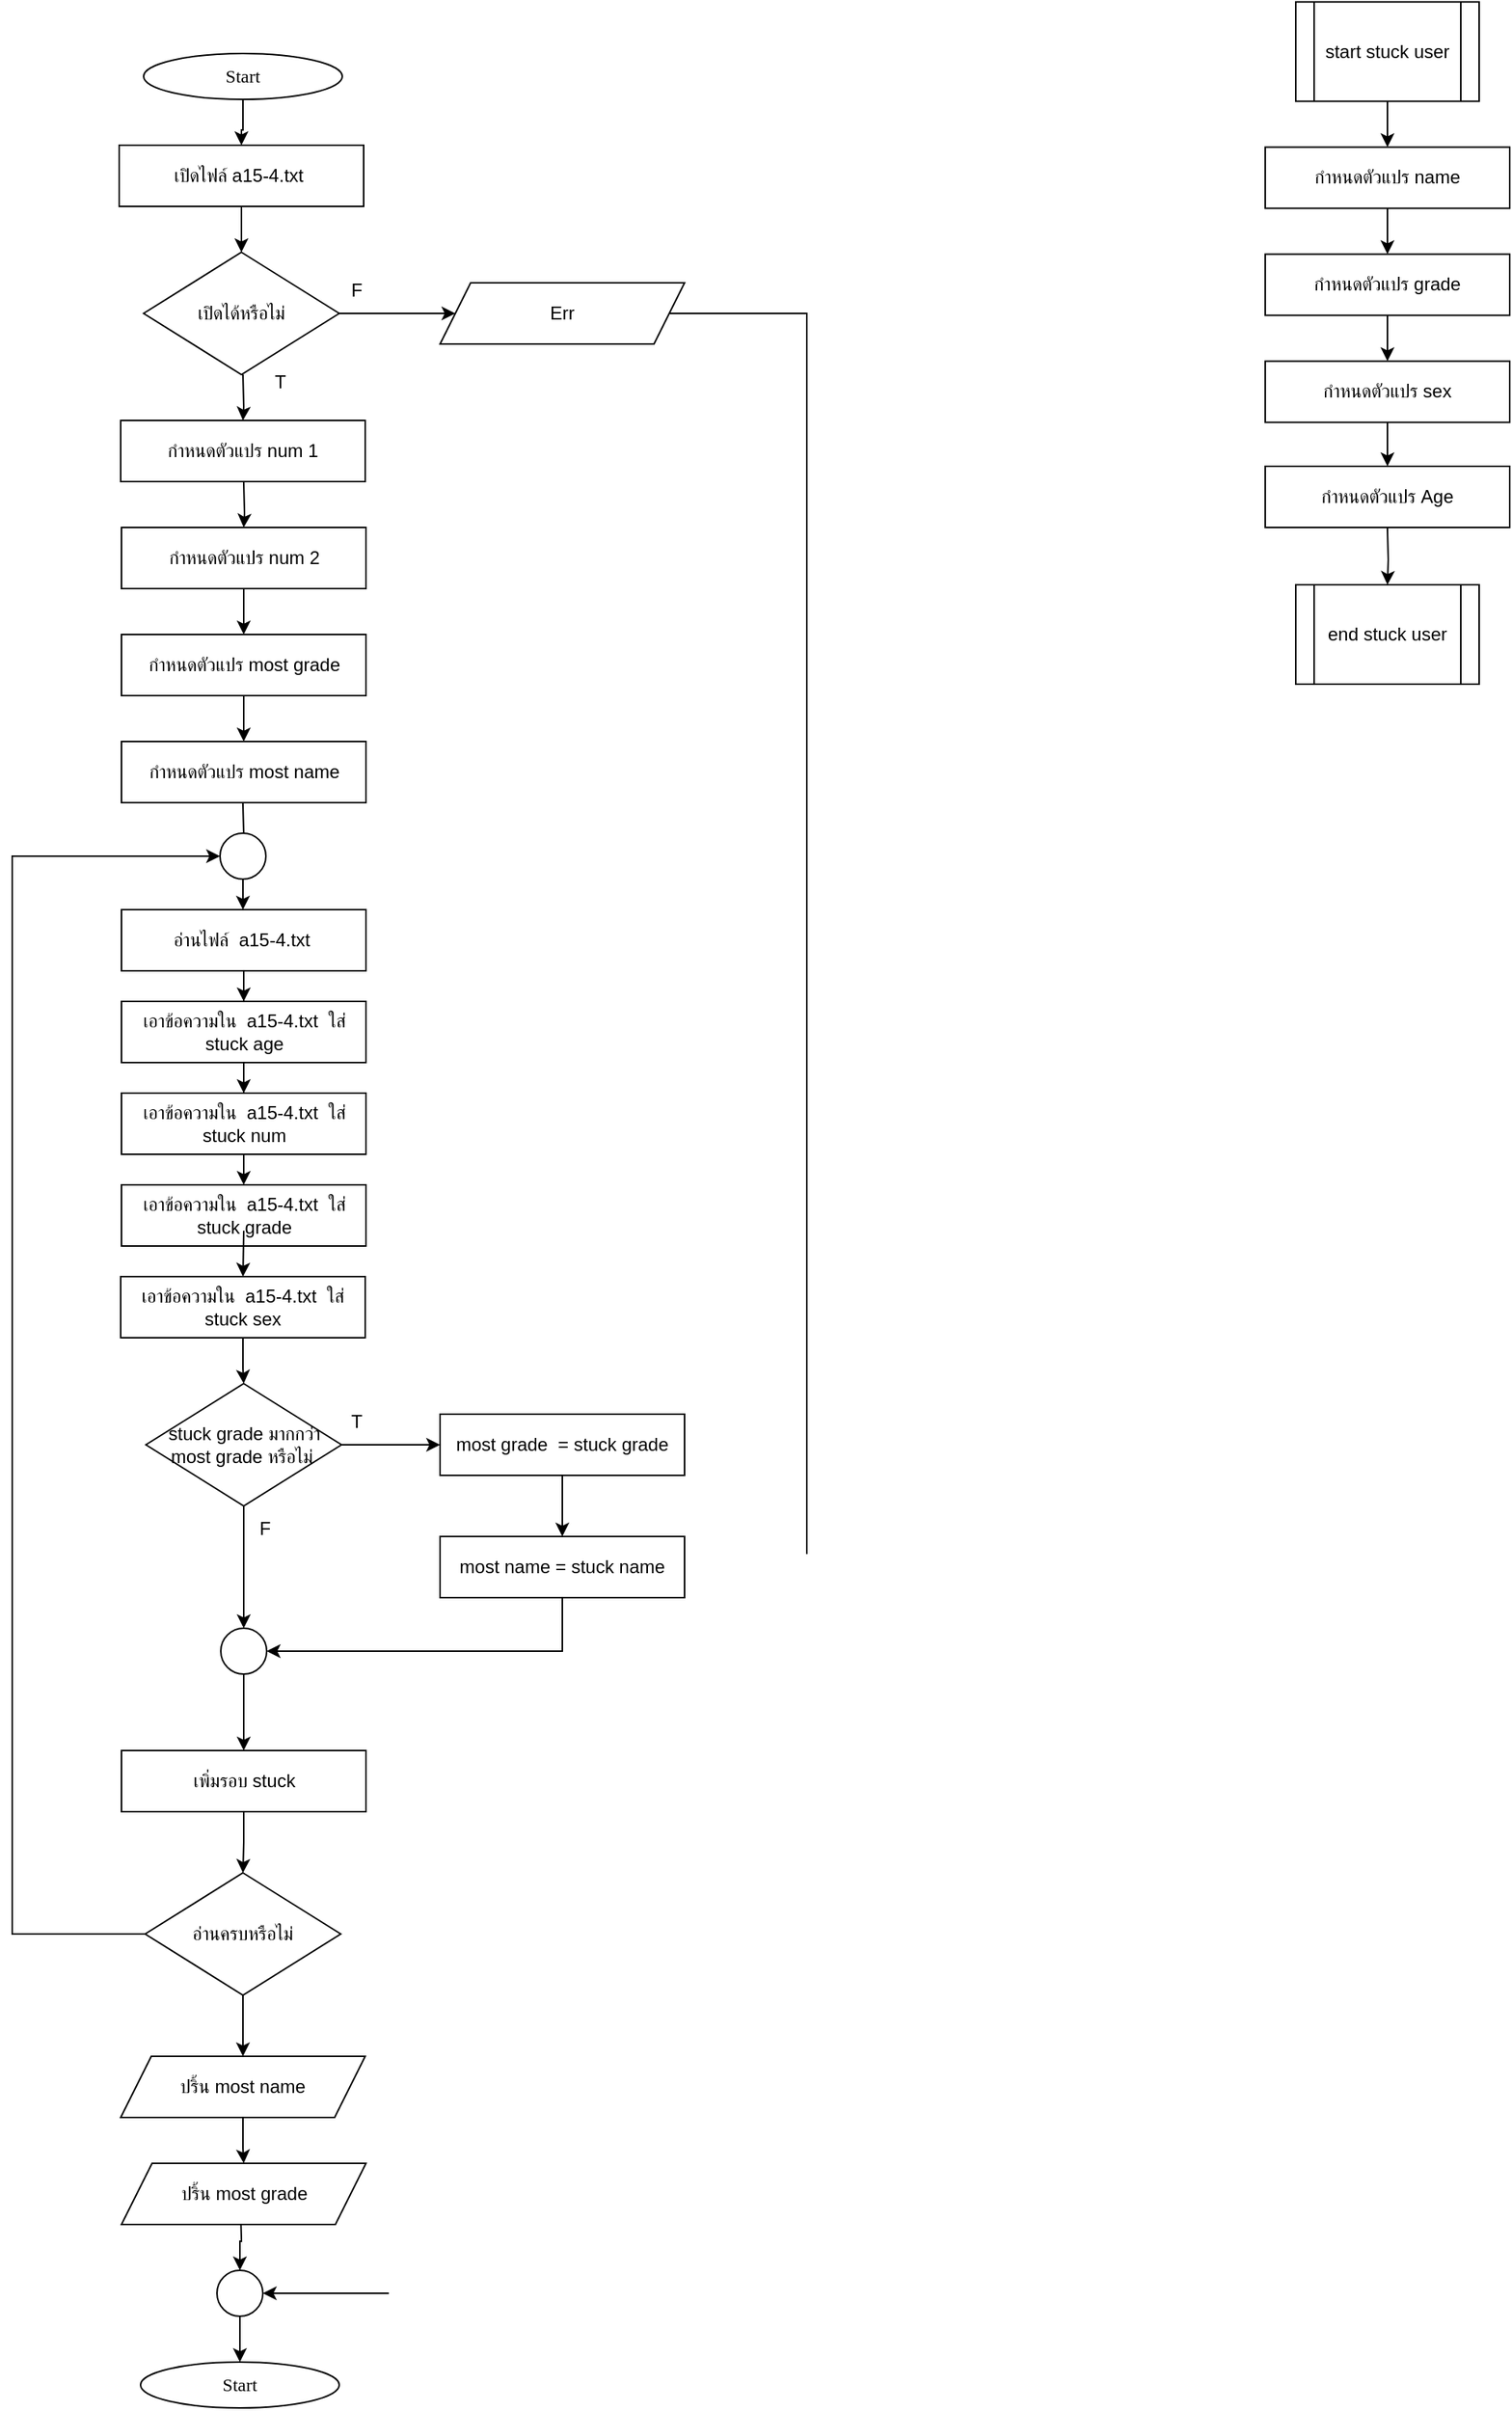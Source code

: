 <mxfile version="25.0.3">
  <diagram name="Page-1" id="tKeHDoJ6P9MjZUOdYm-5">
    <mxGraphModel dx="2076" dy="1765" grid="1" gridSize="10" guides="1" tooltips="1" connect="1" arrows="1" fold="1" page="1" pageScale="1" pageWidth="850" pageHeight="1100" math="0" shadow="0">
      <root>
        <mxCell id="0" />
        <mxCell id="1" parent="0" />
        <mxCell id="RB_fGYOwhIfE2NvK8vy9-2" value="" style="edgeStyle=orthogonalEdgeStyle;rounded=0;orthogonalLoop=1;jettySize=auto;html=1;" edge="1" parent="1" source="RB_fGYOwhIfE2NvK8vy9-3" target="RB_fGYOwhIfE2NvK8vy9-5">
          <mxGeometry relative="1" as="geometry" />
        </mxCell>
        <mxCell id="RB_fGYOwhIfE2NvK8vy9-3" value="&lt;font data-font-src=&quot;https://fonts.googleapis.com/css?family=Sarabun&quot; face=&quot;Sarabun&quot;&gt;Start&lt;/font&gt;" style="ellipse;whiteSpace=wrap;html=1;" vertex="1" parent="1">
          <mxGeometry x="-664.0" y="-1040" width="130" height="30" as="geometry" />
        </mxCell>
        <mxCell id="RB_fGYOwhIfE2NvK8vy9-4" value="" style="edgeStyle=orthogonalEdgeStyle;rounded=0;orthogonalLoop=1;jettySize=auto;html=1;" edge="1" parent="1" source="RB_fGYOwhIfE2NvK8vy9-5" target="RB_fGYOwhIfE2NvK8vy9-7">
          <mxGeometry relative="1" as="geometry" />
        </mxCell>
        <mxCell id="RB_fGYOwhIfE2NvK8vy9-5" value="เปิดไฟล์&amp;nbsp;a15-4.txt&amp;nbsp;&lt;span style=&quot;color: rgba(0, 0, 0, 0); font-family: monospace; font-size: 0px; text-align: start; text-wrap-mode: nowrap;&quot;&gt;%3CmxGraphModel%3E%3Croot%3E%3CmxCell%20id%3D%220%22%2F%3E%3CmxCell%20id%3D%221%22%20parent%3D%220%22%2F%3E%3CmxCell%20id%3D%222%22%20value%3D%22%E0%B8%81%E0%B8%B3%E0%B8%AB%E0%B8%99%E0%B8%94%E0%B8%95%E0%B8%B1%E0%B8%A7%E0%B9%81%E0%B8%9B%E0%B8%A3%20arr%22%20style%3D%22rounded%3D0%3BwhiteSpace%3Dwrap%3Bhtml%3D1%3B%22%20vertex%3D%221%22%20parent%3D%221%22%3E%3CmxGeometry%20x%3D%22-680%22%20y%3D%22-980%22%20width%3D%22160%22%20height%3D%2240%22%20as%3D%22geometry%22%2F%3E%3C%2FmxCell%3E%3C%2Froot%3E%3C%2FmxGraphModel%3E&lt;/span&gt;" style="rounded=0;whiteSpace=wrap;html=1;" vertex="1" parent="1">
          <mxGeometry x="-680" y="-980" width="160" height="40" as="geometry" />
        </mxCell>
        <mxCell id="RB_fGYOwhIfE2NvK8vy9-6" value="" style="edgeStyle=orthogonalEdgeStyle;rounded=0;orthogonalLoop=1;jettySize=auto;html=1;" edge="1" parent="1" source="RB_fGYOwhIfE2NvK8vy9-7" target="RB_fGYOwhIfE2NvK8vy9-13">
          <mxGeometry relative="1" as="geometry" />
        </mxCell>
        <mxCell id="RB_fGYOwhIfE2NvK8vy9-7" value="เปิดได้หรือไม่" style="rhombus;whiteSpace=wrap;html=1;" vertex="1" parent="1">
          <mxGeometry x="-664" y="-910" width="128" height="80" as="geometry" />
        </mxCell>
        <mxCell id="RB_fGYOwhIfE2NvK8vy9-8" value="" style="edgeStyle=orthogonalEdgeStyle;rounded=0;orthogonalLoop=1;jettySize=auto;html=1;" edge="1" parent="1" source="RB_fGYOwhIfE2NvK8vy9-9" target="RB_fGYOwhIfE2NvK8vy9-66">
          <mxGeometry relative="1" as="geometry" />
        </mxCell>
        <mxCell id="RB_fGYOwhIfE2NvK8vy9-9" value="อ่านไฟล์&amp;nbsp;&amp;nbsp;a15-4.txt&amp;nbsp;" style="rounded=0;whiteSpace=wrap;html=1;" vertex="1" parent="1">
          <mxGeometry x="-678.5" y="-480" width="160" height="40" as="geometry" />
        </mxCell>
        <mxCell id="RB_fGYOwhIfE2NvK8vy9-10" value="" style="edgeStyle=orthogonalEdgeStyle;rounded=0;orthogonalLoop=1;jettySize=auto;html=1;" edge="1" parent="1" source="RB_fGYOwhIfE2NvK8vy9-11">
          <mxGeometry relative="1" as="geometry">
            <mxPoint x="-598.48" y="-300" as="targetPoint" />
          </mxGeometry>
        </mxCell>
        <mxCell id="RB_fGYOwhIfE2NvK8vy9-11" value="เอาข้อความใน&amp;nbsp;&amp;nbsp;a15-4.txt&amp;nbsp; ใส่ stuck num" style="rounded=0;whiteSpace=wrap;html=1;" vertex="1" parent="1">
          <mxGeometry x="-678.5" y="-360" width="160" height="40" as="geometry" />
        </mxCell>
        <mxCell id="RB_fGYOwhIfE2NvK8vy9-12" style="edgeStyle=orthogonalEdgeStyle;rounded=0;orthogonalLoop=1;jettySize=auto;html=1;entryX=1;entryY=0.5;entryDx=0;entryDy=0;" edge="1" parent="1" source="RB_fGYOwhIfE2NvK8vy9-13" target="RB_fGYOwhIfE2NvK8vy9-16">
          <mxGeometry relative="1" as="geometry">
            <Array as="points">
              <mxPoint x="-230" y="-870" />
              <mxPoint x="-230" y="425" />
            </Array>
          </mxGeometry>
        </mxCell>
        <mxCell id="RB_fGYOwhIfE2NvK8vy9-13" value="Err" style="rounded=0;whiteSpace=wrap;html=1;shape=parallelogram;perimeter=parallelogramPerimeter;fixedSize=1;" vertex="1" parent="1">
          <mxGeometry x="-470" y="-890" width="160" height="40" as="geometry" />
        </mxCell>
        <mxCell id="RB_fGYOwhIfE2NvK8vy9-14" value="&lt;font data-font-src=&quot;https://fonts.googleapis.com/css?family=Sarabun&quot; face=&quot;Sarabun&quot;&gt;Start&lt;/font&gt;" style="ellipse;whiteSpace=wrap;html=1;" vertex="1" parent="1">
          <mxGeometry x="-666.0" y="470" width="130" height="30" as="geometry" />
        </mxCell>
        <mxCell id="RB_fGYOwhIfE2NvK8vy9-15" value="" style="edgeStyle=orthogonalEdgeStyle;rounded=0;orthogonalLoop=1;jettySize=auto;html=1;" edge="1" parent="1" source="RB_fGYOwhIfE2NvK8vy9-16">
          <mxGeometry relative="1" as="geometry">
            <mxPoint x="-601.0" y="470" as="targetPoint" />
          </mxGeometry>
        </mxCell>
        <mxCell id="RB_fGYOwhIfE2NvK8vy9-16" value="" style="ellipse;whiteSpace=wrap;html=1;aspect=fixed;" vertex="1" parent="1">
          <mxGeometry x="-616" y="410" width="30" height="30" as="geometry" />
        </mxCell>
        <mxCell id="RB_fGYOwhIfE2NvK8vy9-17" value="" style="edgeStyle=orthogonalEdgeStyle;rounded=0;orthogonalLoop=1;jettySize=auto;html=1;" edge="1" parent="1" target="RB_fGYOwhIfE2NvK8vy9-18">
          <mxGeometry relative="1" as="geometry">
            <mxPoint x="-599" y="-830" as="sourcePoint" />
          </mxGeometry>
        </mxCell>
        <mxCell id="RB_fGYOwhIfE2NvK8vy9-18" value="กำหนดตัวแปร num 1" style="rounded=0;whiteSpace=wrap;html=1;" vertex="1" parent="1">
          <mxGeometry x="-679" y="-800" width="160" height="40" as="geometry" />
        </mxCell>
        <mxCell id="RB_fGYOwhIfE2NvK8vy9-19" value="" style="edgeStyle=orthogonalEdgeStyle;rounded=0;orthogonalLoop=1;jettySize=auto;html=1;" edge="1" parent="1" target="RB_fGYOwhIfE2NvK8vy9-22">
          <mxGeometry relative="1" as="geometry">
            <mxPoint x="-598.5" y="-760" as="sourcePoint" />
          </mxGeometry>
        </mxCell>
        <mxCell id="RB_fGYOwhIfE2NvK8vy9-20" value="" style="edgeStyle=orthogonalEdgeStyle;rounded=0;orthogonalLoop=1;jettySize=auto;html=1;" edge="1" parent="1" target="RB_fGYOwhIfE2NvK8vy9-27">
          <mxGeometry relative="1" as="geometry">
            <mxPoint x="-599.038" y="-550" as="sourcePoint" />
          </mxGeometry>
        </mxCell>
        <mxCell id="RB_fGYOwhIfE2NvK8vy9-21" value="" style="edgeStyle=orthogonalEdgeStyle;rounded=0;orthogonalLoop=1;jettySize=auto;html=1;" edge="1" parent="1" source="RB_fGYOwhIfE2NvK8vy9-22" target="RB_fGYOwhIfE2NvK8vy9-32">
          <mxGeometry relative="1" as="geometry" />
        </mxCell>
        <mxCell id="RB_fGYOwhIfE2NvK8vy9-22" value="กำหนดตัวแปร num 2" style="rounded=0;whiteSpace=wrap;html=1;" vertex="1" parent="1">
          <mxGeometry x="-678.5" y="-730" width="160" height="40" as="geometry" />
        </mxCell>
        <mxCell id="RB_fGYOwhIfE2NvK8vy9-23" style="edgeStyle=orthogonalEdgeStyle;rounded=0;orthogonalLoop=1;jettySize=auto;html=1;entryX=0;entryY=0.5;entryDx=0;entryDy=0;" edge="1" parent="1" source="RB_fGYOwhIfE2NvK8vy9-25" target="RB_fGYOwhIfE2NvK8vy9-27">
          <mxGeometry relative="1" as="geometry">
            <Array as="points">
              <mxPoint x="-750" y="190" />
              <mxPoint x="-750" y="-515" />
            </Array>
          </mxGeometry>
        </mxCell>
        <mxCell id="RB_fGYOwhIfE2NvK8vy9-24" value="" style="edgeStyle=orthogonalEdgeStyle;rounded=0;orthogonalLoop=1;jettySize=auto;html=1;" edge="1" parent="1" source="RB_fGYOwhIfE2NvK8vy9-25" target="RB_fGYOwhIfE2NvK8vy9-62">
          <mxGeometry relative="1" as="geometry" />
        </mxCell>
        <mxCell id="RB_fGYOwhIfE2NvK8vy9-25" value="อ่านครบหรือไม่" style="rhombus;whiteSpace=wrap;html=1;" vertex="1" parent="1">
          <mxGeometry x="-663" y="150" width="128" height="80" as="geometry" />
        </mxCell>
        <mxCell id="RB_fGYOwhIfE2NvK8vy9-26" value="" style="edgeStyle=orthogonalEdgeStyle;rounded=0;orthogonalLoop=1;jettySize=auto;html=1;" edge="1" parent="1" source="RB_fGYOwhIfE2NvK8vy9-27" target="RB_fGYOwhIfE2NvK8vy9-9">
          <mxGeometry relative="1" as="geometry" />
        </mxCell>
        <mxCell id="RB_fGYOwhIfE2NvK8vy9-27" value="" style="ellipse;whiteSpace=wrap;html=1;aspect=fixed;" vertex="1" parent="1">
          <mxGeometry x="-614" y="-530" width="30" height="30" as="geometry" />
        </mxCell>
        <mxCell id="RB_fGYOwhIfE2NvK8vy9-28" value="T" style="text;html=1;align=center;verticalAlign=middle;resizable=0;points=[];autosize=1;strokeColor=none;fillColor=none;" vertex="1" parent="1">
          <mxGeometry x="-590" y="-840" width="30" height="30" as="geometry" />
        </mxCell>
        <mxCell id="RB_fGYOwhIfE2NvK8vy9-29" value="F" style="text;html=1;align=center;verticalAlign=middle;resizable=0;points=[];autosize=1;strokeColor=none;fillColor=none;" vertex="1" parent="1">
          <mxGeometry x="-540" y="-900" width="30" height="30" as="geometry" />
        </mxCell>
        <mxCell id="RB_fGYOwhIfE2NvK8vy9-30" value="" style="edgeStyle=orthogonalEdgeStyle;rounded=0;orthogonalLoop=1;jettySize=auto;html=1;" edge="1" parent="1" target="RB_fGYOwhIfE2NvK8vy9-16">
          <mxGeometry relative="1" as="geometry">
            <mxPoint x="-600.545" y="370.0" as="sourcePoint" />
          </mxGeometry>
        </mxCell>
        <mxCell id="RB_fGYOwhIfE2NvK8vy9-31" value="" style="edgeStyle=orthogonalEdgeStyle;rounded=0;orthogonalLoop=1;jettySize=auto;html=1;" edge="1" parent="1" source="RB_fGYOwhIfE2NvK8vy9-32" target="RB_fGYOwhIfE2NvK8vy9-43">
          <mxGeometry relative="1" as="geometry" />
        </mxCell>
        <mxCell id="RB_fGYOwhIfE2NvK8vy9-32" value="กำหนดตัวแปร most grade" style="rounded=0;whiteSpace=wrap;html=1;" vertex="1" parent="1">
          <mxGeometry x="-678.5" y="-660" width="160" height="40" as="geometry" />
        </mxCell>
        <mxCell id="RB_fGYOwhIfE2NvK8vy9-33" value="" style="edgeStyle=orthogonalEdgeStyle;rounded=0;orthogonalLoop=1;jettySize=auto;html=1;" edge="1" parent="1" source="RB_fGYOwhIfE2NvK8vy9-34" target="RB_fGYOwhIfE2NvK8vy9-36">
          <mxGeometry relative="1" as="geometry" />
        </mxCell>
        <mxCell id="RB_fGYOwhIfE2NvK8vy9-34" value="start stuck user" style="shape=process;whiteSpace=wrap;html=1;backgroundOutline=1;" vertex="1" parent="1">
          <mxGeometry x="90" y="-1073.75" width="120" height="65" as="geometry" />
        </mxCell>
        <mxCell id="RB_fGYOwhIfE2NvK8vy9-35" value="" style="edgeStyle=orthogonalEdgeStyle;rounded=0;orthogonalLoop=1;jettySize=auto;html=1;" edge="1" parent="1" source="RB_fGYOwhIfE2NvK8vy9-36" target="RB_fGYOwhIfE2NvK8vy9-38">
          <mxGeometry relative="1" as="geometry" />
        </mxCell>
        <mxCell id="RB_fGYOwhIfE2NvK8vy9-36" value="กำหนดตัวแปร name" style="rounded=0;whiteSpace=wrap;html=1;" vertex="1" parent="1">
          <mxGeometry x="70" y="-978.75" width="160" height="40" as="geometry" />
        </mxCell>
        <mxCell id="RB_fGYOwhIfE2NvK8vy9-37" value="" style="edgeStyle=orthogonalEdgeStyle;rounded=0;orthogonalLoop=1;jettySize=auto;html=1;" edge="1" parent="1" source="RB_fGYOwhIfE2NvK8vy9-38" target="RB_fGYOwhIfE2NvK8vy9-41">
          <mxGeometry relative="1" as="geometry" />
        </mxCell>
        <mxCell id="RB_fGYOwhIfE2NvK8vy9-38" value="กำหนดตัวแปร grade" style="rounded=0;whiteSpace=wrap;html=1;" vertex="1" parent="1">
          <mxGeometry x="70" y="-908.75" width="160" height="40" as="geometry" />
        </mxCell>
        <mxCell id="RB_fGYOwhIfE2NvK8vy9-39" value="" style="edgeStyle=orthogonalEdgeStyle;rounded=0;orthogonalLoop=1;jettySize=auto;html=1;" edge="1" parent="1" target="RB_fGYOwhIfE2NvK8vy9-42">
          <mxGeometry relative="1" as="geometry">
            <mxPoint x="149.966" y="-730" as="sourcePoint" />
          </mxGeometry>
        </mxCell>
        <mxCell id="RB_fGYOwhIfE2NvK8vy9-40" value="" style="edgeStyle=orthogonalEdgeStyle;rounded=0;orthogonalLoop=1;jettySize=auto;html=1;" edge="1" parent="1" source="RB_fGYOwhIfE2NvK8vy9-41" target="RB_fGYOwhIfE2NvK8vy9-64">
          <mxGeometry relative="1" as="geometry" />
        </mxCell>
        <mxCell id="RB_fGYOwhIfE2NvK8vy9-41" value="กำหนดตัวแปร sex" style="rounded=0;whiteSpace=wrap;html=1;" vertex="1" parent="1">
          <mxGeometry x="70" y="-838.75" width="160" height="40" as="geometry" />
        </mxCell>
        <mxCell id="RB_fGYOwhIfE2NvK8vy9-42" value="end stuck user" style="shape=process;whiteSpace=wrap;html=1;backgroundOutline=1;" vertex="1" parent="1">
          <mxGeometry x="90" y="-692.5" width="120" height="65" as="geometry" />
        </mxCell>
        <mxCell id="RB_fGYOwhIfE2NvK8vy9-43" value="กำหนดตัวแปร most name" style="rounded=0;whiteSpace=wrap;html=1;" vertex="1" parent="1">
          <mxGeometry x="-678.5" y="-590" width="160" height="40" as="geometry" />
        </mxCell>
        <mxCell id="RB_fGYOwhIfE2NvK8vy9-44" value="เอาข้อความใน&amp;nbsp;&amp;nbsp;a15-4.txt&amp;nbsp; ใส่ stuck grade" style="rounded=0;whiteSpace=wrap;html=1;" vertex="1" parent="1">
          <mxGeometry x="-678.5" y="-300" width="160" height="40" as="geometry" />
        </mxCell>
        <mxCell id="RB_fGYOwhIfE2NvK8vy9-45" value="" style="edgeStyle=orthogonalEdgeStyle;rounded=0;orthogonalLoop=1;jettySize=auto;html=1;" edge="1" parent="1">
          <mxGeometry relative="1" as="geometry">
            <mxPoint x="-598.5" y="-270" as="sourcePoint" />
            <mxPoint x="-598.98" y="-240" as="targetPoint" />
          </mxGeometry>
        </mxCell>
        <mxCell id="RB_fGYOwhIfE2NvK8vy9-46" value="" style="edgeStyle=orthogonalEdgeStyle;rounded=0;orthogonalLoop=1;jettySize=auto;html=1;" edge="1" parent="1" source="RB_fGYOwhIfE2NvK8vy9-47" target="RB_fGYOwhIfE2NvK8vy9-50">
          <mxGeometry relative="1" as="geometry" />
        </mxCell>
        <mxCell id="RB_fGYOwhIfE2NvK8vy9-47" value="เอาข้อความใน&amp;nbsp;&amp;nbsp;a15-4.txt&amp;nbsp; ใส่ stuck sex" style="rounded=0;whiteSpace=wrap;html=1;" vertex="1" parent="1">
          <mxGeometry x="-679" y="-240" width="160" height="40" as="geometry" />
        </mxCell>
        <mxCell id="RB_fGYOwhIfE2NvK8vy9-48" value="" style="edgeStyle=orthogonalEdgeStyle;rounded=0;orthogonalLoop=1;jettySize=auto;html=1;" edge="1" parent="1" source="RB_fGYOwhIfE2NvK8vy9-50" target="RB_fGYOwhIfE2NvK8vy9-52">
          <mxGeometry relative="1" as="geometry" />
        </mxCell>
        <mxCell id="RB_fGYOwhIfE2NvK8vy9-49" value="" style="edgeStyle=orthogonalEdgeStyle;rounded=0;orthogonalLoop=1;jettySize=auto;html=1;" edge="1" parent="1" source="RB_fGYOwhIfE2NvK8vy9-50" target="RB_fGYOwhIfE2NvK8vy9-58">
          <mxGeometry relative="1" as="geometry" />
        </mxCell>
        <mxCell id="RB_fGYOwhIfE2NvK8vy9-50" value="stuck grade มากกว่า&lt;br&gt;&lt;div&gt;&lt;span style=&quot;background-color: initial;&quot;&gt;most grade หรือไม่&lt;/span&gt;&amp;nbsp;&lt;/div&gt;" style="rhombus;whiteSpace=wrap;html=1;" vertex="1" parent="1">
          <mxGeometry x="-662.5" y="-170" width="128" height="80" as="geometry" />
        </mxCell>
        <mxCell id="RB_fGYOwhIfE2NvK8vy9-51" value="" style="edgeStyle=orthogonalEdgeStyle;rounded=0;orthogonalLoop=1;jettySize=auto;html=1;" edge="1" parent="1" source="RB_fGYOwhIfE2NvK8vy9-52" target="RB_fGYOwhIfE2NvK8vy9-54">
          <mxGeometry relative="1" as="geometry" />
        </mxCell>
        <mxCell id="RB_fGYOwhIfE2NvK8vy9-52" value="most grade&amp;nbsp; = stuck grade" style="rounded=0;whiteSpace=wrap;html=1;" vertex="1" parent="1">
          <mxGeometry x="-470" y="-150" width="160" height="40" as="geometry" />
        </mxCell>
        <mxCell id="RB_fGYOwhIfE2NvK8vy9-53" style="edgeStyle=orthogonalEdgeStyle;rounded=0;orthogonalLoop=1;jettySize=auto;html=1;entryX=1;entryY=0.5;entryDx=0;entryDy=0;" edge="1" parent="1" source="RB_fGYOwhIfE2NvK8vy9-54" target="RB_fGYOwhIfE2NvK8vy9-58">
          <mxGeometry relative="1" as="geometry">
            <Array as="points">
              <mxPoint x="-390" y="5" />
            </Array>
          </mxGeometry>
        </mxCell>
        <mxCell id="RB_fGYOwhIfE2NvK8vy9-54" value="most name = stuck name" style="rounded=0;whiteSpace=wrap;html=1;" vertex="1" parent="1">
          <mxGeometry x="-470" y="-70" width="160" height="40" as="geometry" />
        </mxCell>
        <mxCell id="RB_fGYOwhIfE2NvK8vy9-55" value="" style="edgeStyle=orthogonalEdgeStyle;rounded=0;orthogonalLoop=1;jettySize=auto;html=1;" edge="1" parent="1" source="RB_fGYOwhIfE2NvK8vy9-56" target="RB_fGYOwhIfE2NvK8vy9-25">
          <mxGeometry relative="1" as="geometry" />
        </mxCell>
        <mxCell id="RB_fGYOwhIfE2NvK8vy9-56" value="เพิ่มรอบ stuck" style="rounded=0;whiteSpace=wrap;html=1;" vertex="1" parent="1">
          <mxGeometry x="-678.5" y="70" width="160" height="40" as="geometry" />
        </mxCell>
        <mxCell id="RB_fGYOwhIfE2NvK8vy9-57" value="" style="edgeStyle=orthogonalEdgeStyle;rounded=0;orthogonalLoop=1;jettySize=auto;html=1;" edge="1" parent="1" source="RB_fGYOwhIfE2NvK8vy9-58" target="RB_fGYOwhIfE2NvK8vy9-56">
          <mxGeometry relative="1" as="geometry" />
        </mxCell>
        <mxCell id="RB_fGYOwhIfE2NvK8vy9-58" value="" style="ellipse;whiteSpace=wrap;html=1;aspect=fixed;" vertex="1" parent="1">
          <mxGeometry x="-613.5" y="-10" width="30" height="30" as="geometry" />
        </mxCell>
        <mxCell id="RB_fGYOwhIfE2NvK8vy9-59" value="T" style="text;html=1;align=center;verticalAlign=middle;resizable=0;points=[];autosize=1;strokeColor=none;fillColor=none;" vertex="1" parent="1">
          <mxGeometry x="-540" y="-160" width="30" height="30" as="geometry" />
        </mxCell>
        <mxCell id="RB_fGYOwhIfE2NvK8vy9-60" value="F" style="text;html=1;align=center;verticalAlign=middle;resizable=0;points=[];autosize=1;strokeColor=none;fillColor=none;" vertex="1" parent="1">
          <mxGeometry x="-600" y="-90" width="30" height="30" as="geometry" />
        </mxCell>
        <mxCell id="RB_fGYOwhIfE2NvK8vy9-61" value="" style="edgeStyle=orthogonalEdgeStyle;rounded=0;orthogonalLoop=1;jettySize=auto;html=1;" edge="1" parent="1" source="RB_fGYOwhIfE2NvK8vy9-62" target="RB_fGYOwhIfE2NvK8vy9-63">
          <mxGeometry relative="1" as="geometry" />
        </mxCell>
        <mxCell id="RB_fGYOwhIfE2NvK8vy9-62" value="ปริ้น most name" style="rounded=0;whiteSpace=wrap;html=1;shape=parallelogram;perimeter=parallelogramPerimeter;fixedSize=1;" vertex="1" parent="1">
          <mxGeometry x="-679" y="270" width="160" height="40" as="geometry" />
        </mxCell>
        <mxCell id="RB_fGYOwhIfE2NvK8vy9-63" value="ปริ้น most grade" style="rounded=0;whiteSpace=wrap;html=1;shape=parallelogram;perimeter=parallelogramPerimeter;fixedSize=1;" vertex="1" parent="1">
          <mxGeometry x="-678.5" y="340" width="160" height="40" as="geometry" />
        </mxCell>
        <mxCell id="RB_fGYOwhIfE2NvK8vy9-64" value="กำหนดตัวแปร Age" style="rounded=0;whiteSpace=wrap;html=1;" vertex="1" parent="1">
          <mxGeometry x="70" y="-770" width="160" height="40" as="geometry" />
        </mxCell>
        <mxCell id="RB_fGYOwhIfE2NvK8vy9-65" style="edgeStyle=orthogonalEdgeStyle;rounded=0;orthogonalLoop=1;jettySize=auto;html=1;entryX=0.5;entryY=0;entryDx=0;entryDy=0;" edge="1" parent="1" source="RB_fGYOwhIfE2NvK8vy9-66" target="RB_fGYOwhIfE2NvK8vy9-11">
          <mxGeometry relative="1" as="geometry" />
        </mxCell>
        <mxCell id="RB_fGYOwhIfE2NvK8vy9-66" value="เอาข้อความใน&amp;nbsp;&amp;nbsp;a15-4.txt&amp;nbsp; ใส่ stuck age" style="rounded=0;whiteSpace=wrap;html=1;" vertex="1" parent="1">
          <mxGeometry x="-678.5" y="-420" width="160" height="40" as="geometry" />
        </mxCell>
      </root>
    </mxGraphModel>
  </diagram>
</mxfile>
